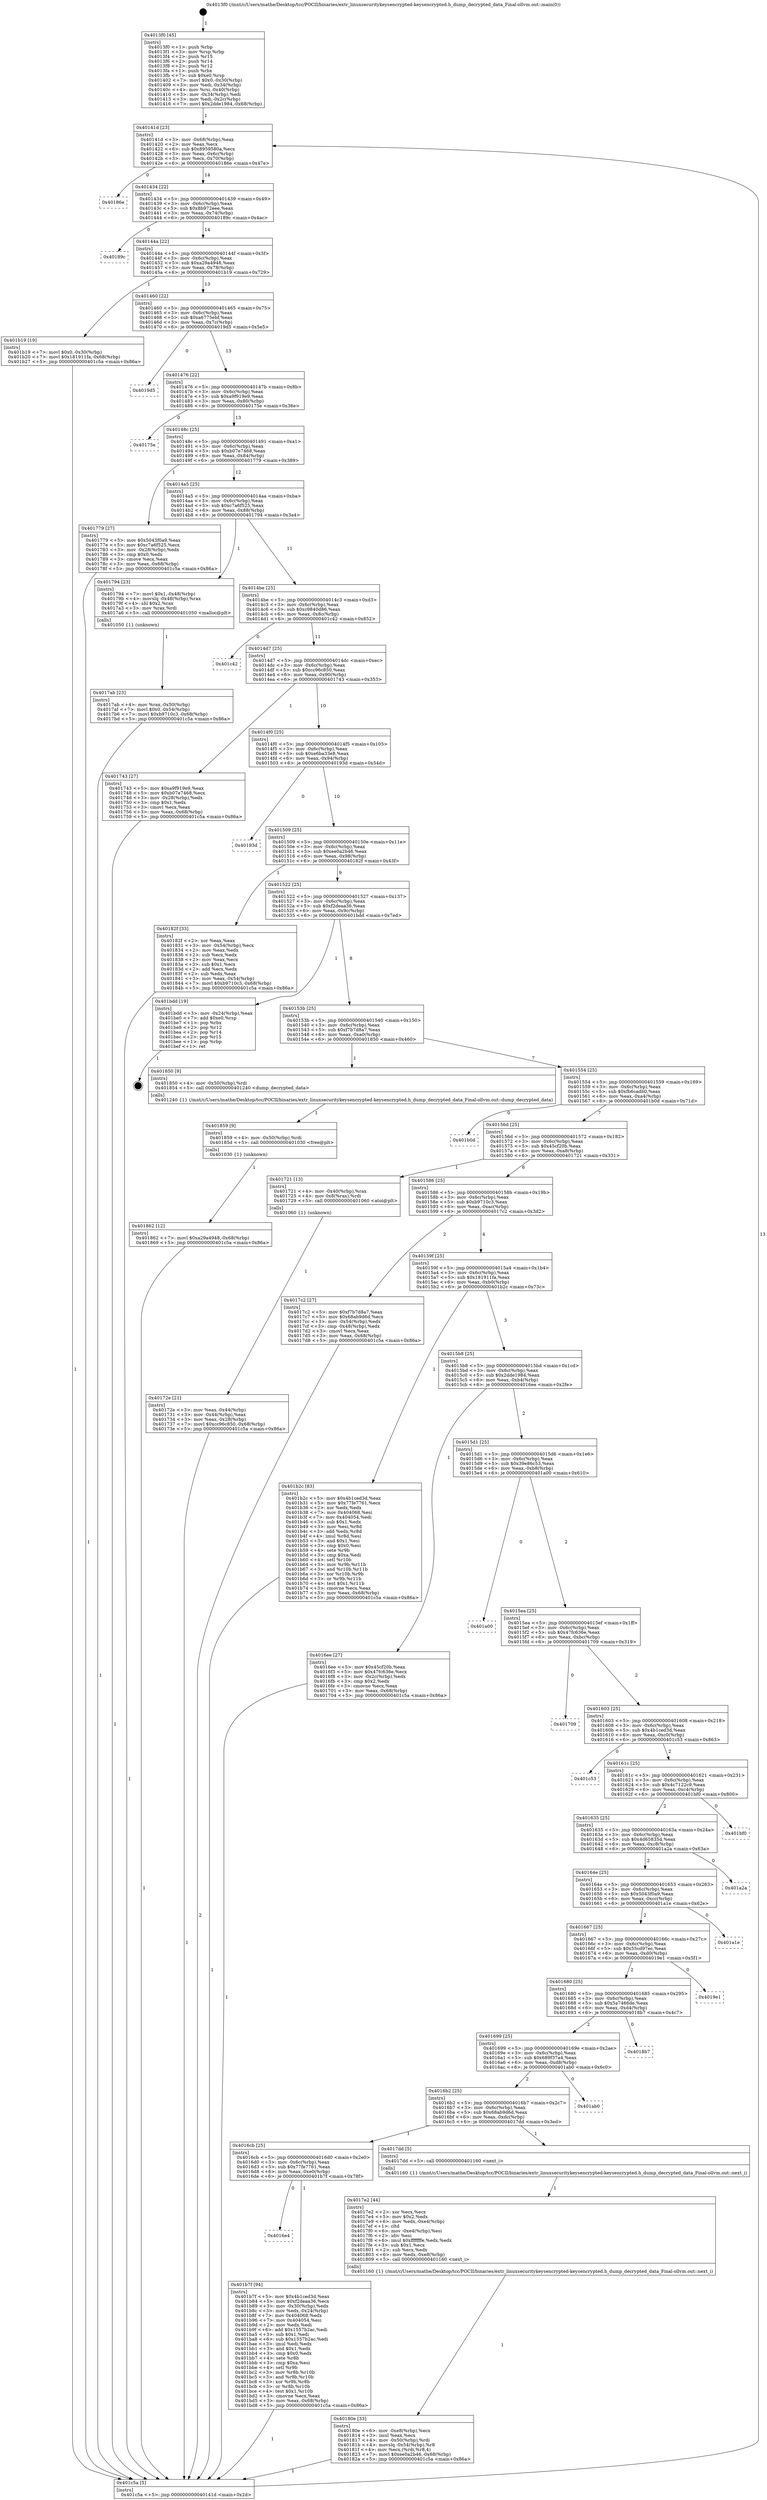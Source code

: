digraph "0x4013f0" {
  label = "0x4013f0 (/mnt/c/Users/mathe/Desktop/tcc/POCII/binaries/extr_linuxsecuritykeysencrypted-keysencrypted.h_dump_decrypted_data_Final-ollvm.out::main(0))"
  labelloc = "t"
  node[shape=record]

  Entry [label="",width=0.3,height=0.3,shape=circle,fillcolor=black,style=filled]
  "0x40141d" [label="{
     0x40141d [23]\l
     | [instrs]\l
     &nbsp;&nbsp;0x40141d \<+3\>: mov -0x68(%rbp),%eax\l
     &nbsp;&nbsp;0x401420 \<+2\>: mov %eax,%ecx\l
     &nbsp;&nbsp;0x401422 \<+6\>: sub $0x8959580a,%ecx\l
     &nbsp;&nbsp;0x401428 \<+3\>: mov %eax,-0x6c(%rbp)\l
     &nbsp;&nbsp;0x40142b \<+3\>: mov %ecx,-0x70(%rbp)\l
     &nbsp;&nbsp;0x40142e \<+6\>: je 000000000040186e \<main+0x47e\>\l
  }"]
  "0x40186e" [label="{
     0x40186e\l
  }", style=dashed]
  "0x401434" [label="{
     0x401434 [22]\l
     | [instrs]\l
     &nbsp;&nbsp;0x401434 \<+5\>: jmp 0000000000401439 \<main+0x49\>\l
     &nbsp;&nbsp;0x401439 \<+3\>: mov -0x6c(%rbp),%eax\l
     &nbsp;&nbsp;0x40143c \<+5\>: sub $0x8b972eee,%eax\l
     &nbsp;&nbsp;0x401441 \<+3\>: mov %eax,-0x74(%rbp)\l
     &nbsp;&nbsp;0x401444 \<+6\>: je 000000000040189c \<main+0x4ac\>\l
  }"]
  Exit [label="",width=0.3,height=0.3,shape=circle,fillcolor=black,style=filled,peripheries=2]
  "0x40189c" [label="{
     0x40189c\l
  }", style=dashed]
  "0x40144a" [label="{
     0x40144a [22]\l
     | [instrs]\l
     &nbsp;&nbsp;0x40144a \<+5\>: jmp 000000000040144f \<main+0x5f\>\l
     &nbsp;&nbsp;0x40144f \<+3\>: mov -0x6c(%rbp),%eax\l
     &nbsp;&nbsp;0x401452 \<+5\>: sub $0xa29a4948,%eax\l
     &nbsp;&nbsp;0x401457 \<+3\>: mov %eax,-0x78(%rbp)\l
     &nbsp;&nbsp;0x40145a \<+6\>: je 0000000000401b19 \<main+0x729\>\l
  }"]
  "0x4016e4" [label="{
     0x4016e4\l
  }", style=dashed]
  "0x401b19" [label="{
     0x401b19 [19]\l
     | [instrs]\l
     &nbsp;&nbsp;0x401b19 \<+7\>: movl $0x0,-0x30(%rbp)\l
     &nbsp;&nbsp;0x401b20 \<+7\>: movl $0x181911fa,-0x68(%rbp)\l
     &nbsp;&nbsp;0x401b27 \<+5\>: jmp 0000000000401c5a \<main+0x86a\>\l
  }"]
  "0x401460" [label="{
     0x401460 [22]\l
     | [instrs]\l
     &nbsp;&nbsp;0x401460 \<+5\>: jmp 0000000000401465 \<main+0x75\>\l
     &nbsp;&nbsp;0x401465 \<+3\>: mov -0x6c(%rbp),%eax\l
     &nbsp;&nbsp;0x401468 \<+5\>: sub $0xa6775ebf,%eax\l
     &nbsp;&nbsp;0x40146d \<+3\>: mov %eax,-0x7c(%rbp)\l
     &nbsp;&nbsp;0x401470 \<+6\>: je 00000000004019d5 \<main+0x5e5\>\l
  }"]
  "0x401b7f" [label="{
     0x401b7f [94]\l
     | [instrs]\l
     &nbsp;&nbsp;0x401b7f \<+5\>: mov $0x4b1ced3d,%eax\l
     &nbsp;&nbsp;0x401b84 \<+5\>: mov $0xf2deaa36,%ecx\l
     &nbsp;&nbsp;0x401b89 \<+3\>: mov -0x30(%rbp),%edx\l
     &nbsp;&nbsp;0x401b8c \<+3\>: mov %edx,-0x24(%rbp)\l
     &nbsp;&nbsp;0x401b8f \<+7\>: mov 0x404068,%edx\l
     &nbsp;&nbsp;0x401b96 \<+7\>: mov 0x404054,%esi\l
     &nbsp;&nbsp;0x401b9d \<+2\>: mov %edx,%edi\l
     &nbsp;&nbsp;0x401b9f \<+6\>: add $0x1557b2ac,%edi\l
     &nbsp;&nbsp;0x401ba5 \<+3\>: sub $0x1,%edi\l
     &nbsp;&nbsp;0x401ba8 \<+6\>: sub $0x1557b2ac,%edi\l
     &nbsp;&nbsp;0x401bae \<+3\>: imul %edi,%edx\l
     &nbsp;&nbsp;0x401bb1 \<+3\>: and $0x1,%edx\l
     &nbsp;&nbsp;0x401bb4 \<+3\>: cmp $0x0,%edx\l
     &nbsp;&nbsp;0x401bb7 \<+4\>: sete %r8b\l
     &nbsp;&nbsp;0x401bbb \<+3\>: cmp $0xa,%esi\l
     &nbsp;&nbsp;0x401bbe \<+4\>: setl %r9b\l
     &nbsp;&nbsp;0x401bc2 \<+3\>: mov %r8b,%r10b\l
     &nbsp;&nbsp;0x401bc5 \<+3\>: and %r9b,%r10b\l
     &nbsp;&nbsp;0x401bc8 \<+3\>: xor %r9b,%r8b\l
     &nbsp;&nbsp;0x401bcb \<+3\>: or %r8b,%r10b\l
     &nbsp;&nbsp;0x401bce \<+4\>: test $0x1,%r10b\l
     &nbsp;&nbsp;0x401bd2 \<+3\>: cmovne %ecx,%eax\l
     &nbsp;&nbsp;0x401bd5 \<+3\>: mov %eax,-0x68(%rbp)\l
     &nbsp;&nbsp;0x401bd8 \<+5\>: jmp 0000000000401c5a \<main+0x86a\>\l
  }"]
  "0x4019d5" [label="{
     0x4019d5\l
  }", style=dashed]
  "0x401476" [label="{
     0x401476 [22]\l
     | [instrs]\l
     &nbsp;&nbsp;0x401476 \<+5\>: jmp 000000000040147b \<main+0x8b\>\l
     &nbsp;&nbsp;0x40147b \<+3\>: mov -0x6c(%rbp),%eax\l
     &nbsp;&nbsp;0x40147e \<+5\>: sub $0xa9f919e9,%eax\l
     &nbsp;&nbsp;0x401483 \<+3\>: mov %eax,-0x80(%rbp)\l
     &nbsp;&nbsp;0x401486 \<+6\>: je 000000000040175e \<main+0x36e\>\l
  }"]
  "0x401862" [label="{
     0x401862 [12]\l
     | [instrs]\l
     &nbsp;&nbsp;0x401862 \<+7\>: movl $0xa29a4948,-0x68(%rbp)\l
     &nbsp;&nbsp;0x401869 \<+5\>: jmp 0000000000401c5a \<main+0x86a\>\l
  }"]
  "0x40175e" [label="{
     0x40175e\l
  }", style=dashed]
  "0x40148c" [label="{
     0x40148c [25]\l
     | [instrs]\l
     &nbsp;&nbsp;0x40148c \<+5\>: jmp 0000000000401491 \<main+0xa1\>\l
     &nbsp;&nbsp;0x401491 \<+3\>: mov -0x6c(%rbp),%eax\l
     &nbsp;&nbsp;0x401494 \<+5\>: sub $0xb07e7468,%eax\l
     &nbsp;&nbsp;0x401499 \<+6\>: mov %eax,-0x84(%rbp)\l
     &nbsp;&nbsp;0x40149f \<+6\>: je 0000000000401779 \<main+0x389\>\l
  }"]
  "0x401859" [label="{
     0x401859 [9]\l
     | [instrs]\l
     &nbsp;&nbsp;0x401859 \<+4\>: mov -0x50(%rbp),%rdi\l
     &nbsp;&nbsp;0x40185d \<+5\>: call 0000000000401030 \<free@plt\>\l
     | [calls]\l
     &nbsp;&nbsp;0x401030 \{1\} (unknown)\l
  }"]
  "0x401779" [label="{
     0x401779 [27]\l
     | [instrs]\l
     &nbsp;&nbsp;0x401779 \<+5\>: mov $0x5043f0a9,%eax\l
     &nbsp;&nbsp;0x40177e \<+5\>: mov $0xc7a6f525,%ecx\l
     &nbsp;&nbsp;0x401783 \<+3\>: mov -0x28(%rbp),%edx\l
     &nbsp;&nbsp;0x401786 \<+3\>: cmp $0x0,%edx\l
     &nbsp;&nbsp;0x401789 \<+3\>: cmove %ecx,%eax\l
     &nbsp;&nbsp;0x40178c \<+3\>: mov %eax,-0x68(%rbp)\l
     &nbsp;&nbsp;0x40178f \<+5\>: jmp 0000000000401c5a \<main+0x86a\>\l
  }"]
  "0x4014a5" [label="{
     0x4014a5 [25]\l
     | [instrs]\l
     &nbsp;&nbsp;0x4014a5 \<+5\>: jmp 00000000004014aa \<main+0xba\>\l
     &nbsp;&nbsp;0x4014aa \<+3\>: mov -0x6c(%rbp),%eax\l
     &nbsp;&nbsp;0x4014ad \<+5\>: sub $0xc7a6f525,%eax\l
     &nbsp;&nbsp;0x4014b2 \<+6\>: mov %eax,-0x88(%rbp)\l
     &nbsp;&nbsp;0x4014b8 \<+6\>: je 0000000000401794 \<main+0x3a4\>\l
  }"]
  "0x40180e" [label="{
     0x40180e [33]\l
     | [instrs]\l
     &nbsp;&nbsp;0x40180e \<+6\>: mov -0xe8(%rbp),%ecx\l
     &nbsp;&nbsp;0x401814 \<+3\>: imul %eax,%ecx\l
     &nbsp;&nbsp;0x401817 \<+4\>: mov -0x50(%rbp),%rdi\l
     &nbsp;&nbsp;0x40181b \<+4\>: movslq -0x54(%rbp),%r8\l
     &nbsp;&nbsp;0x40181f \<+4\>: mov %ecx,(%rdi,%r8,4)\l
     &nbsp;&nbsp;0x401823 \<+7\>: movl $0xee0a2b46,-0x68(%rbp)\l
     &nbsp;&nbsp;0x40182a \<+5\>: jmp 0000000000401c5a \<main+0x86a\>\l
  }"]
  "0x401794" [label="{
     0x401794 [23]\l
     | [instrs]\l
     &nbsp;&nbsp;0x401794 \<+7\>: movl $0x1,-0x48(%rbp)\l
     &nbsp;&nbsp;0x40179b \<+4\>: movslq -0x48(%rbp),%rax\l
     &nbsp;&nbsp;0x40179f \<+4\>: shl $0x2,%rax\l
     &nbsp;&nbsp;0x4017a3 \<+3\>: mov %rax,%rdi\l
     &nbsp;&nbsp;0x4017a6 \<+5\>: call 0000000000401050 \<malloc@plt\>\l
     | [calls]\l
     &nbsp;&nbsp;0x401050 \{1\} (unknown)\l
  }"]
  "0x4014be" [label="{
     0x4014be [25]\l
     | [instrs]\l
     &nbsp;&nbsp;0x4014be \<+5\>: jmp 00000000004014c3 \<main+0xd3\>\l
     &nbsp;&nbsp;0x4014c3 \<+3\>: mov -0x6c(%rbp),%eax\l
     &nbsp;&nbsp;0x4014c6 \<+5\>: sub $0xc9840d86,%eax\l
     &nbsp;&nbsp;0x4014cb \<+6\>: mov %eax,-0x8c(%rbp)\l
     &nbsp;&nbsp;0x4014d1 \<+6\>: je 0000000000401c42 \<main+0x852\>\l
  }"]
  "0x4017e2" [label="{
     0x4017e2 [44]\l
     | [instrs]\l
     &nbsp;&nbsp;0x4017e2 \<+2\>: xor %ecx,%ecx\l
     &nbsp;&nbsp;0x4017e4 \<+5\>: mov $0x2,%edx\l
     &nbsp;&nbsp;0x4017e9 \<+6\>: mov %edx,-0xe4(%rbp)\l
     &nbsp;&nbsp;0x4017ef \<+1\>: cltd\l
     &nbsp;&nbsp;0x4017f0 \<+6\>: mov -0xe4(%rbp),%esi\l
     &nbsp;&nbsp;0x4017f6 \<+2\>: idiv %esi\l
     &nbsp;&nbsp;0x4017f8 \<+6\>: imul $0xfffffffe,%edx,%edx\l
     &nbsp;&nbsp;0x4017fe \<+3\>: sub $0x1,%ecx\l
     &nbsp;&nbsp;0x401801 \<+2\>: sub %ecx,%edx\l
     &nbsp;&nbsp;0x401803 \<+6\>: mov %edx,-0xe8(%rbp)\l
     &nbsp;&nbsp;0x401809 \<+5\>: call 0000000000401160 \<next_i\>\l
     | [calls]\l
     &nbsp;&nbsp;0x401160 \{1\} (/mnt/c/Users/mathe/Desktop/tcc/POCII/binaries/extr_linuxsecuritykeysencrypted-keysencrypted.h_dump_decrypted_data_Final-ollvm.out::next_i)\l
  }"]
  "0x401c42" [label="{
     0x401c42\l
  }", style=dashed]
  "0x4014d7" [label="{
     0x4014d7 [25]\l
     | [instrs]\l
     &nbsp;&nbsp;0x4014d7 \<+5\>: jmp 00000000004014dc \<main+0xec\>\l
     &nbsp;&nbsp;0x4014dc \<+3\>: mov -0x6c(%rbp),%eax\l
     &nbsp;&nbsp;0x4014df \<+5\>: sub $0xcc96c850,%eax\l
     &nbsp;&nbsp;0x4014e4 \<+6\>: mov %eax,-0x90(%rbp)\l
     &nbsp;&nbsp;0x4014ea \<+6\>: je 0000000000401743 \<main+0x353\>\l
  }"]
  "0x4016cb" [label="{
     0x4016cb [25]\l
     | [instrs]\l
     &nbsp;&nbsp;0x4016cb \<+5\>: jmp 00000000004016d0 \<main+0x2e0\>\l
     &nbsp;&nbsp;0x4016d0 \<+3\>: mov -0x6c(%rbp),%eax\l
     &nbsp;&nbsp;0x4016d3 \<+5\>: sub $0x77fe7761,%eax\l
     &nbsp;&nbsp;0x4016d8 \<+6\>: mov %eax,-0xe0(%rbp)\l
     &nbsp;&nbsp;0x4016de \<+6\>: je 0000000000401b7f \<main+0x78f\>\l
  }"]
  "0x401743" [label="{
     0x401743 [27]\l
     | [instrs]\l
     &nbsp;&nbsp;0x401743 \<+5\>: mov $0xa9f919e9,%eax\l
     &nbsp;&nbsp;0x401748 \<+5\>: mov $0xb07e7468,%ecx\l
     &nbsp;&nbsp;0x40174d \<+3\>: mov -0x28(%rbp),%edx\l
     &nbsp;&nbsp;0x401750 \<+3\>: cmp $0x1,%edx\l
     &nbsp;&nbsp;0x401753 \<+3\>: cmovl %ecx,%eax\l
     &nbsp;&nbsp;0x401756 \<+3\>: mov %eax,-0x68(%rbp)\l
     &nbsp;&nbsp;0x401759 \<+5\>: jmp 0000000000401c5a \<main+0x86a\>\l
  }"]
  "0x4014f0" [label="{
     0x4014f0 [25]\l
     | [instrs]\l
     &nbsp;&nbsp;0x4014f0 \<+5\>: jmp 00000000004014f5 \<main+0x105\>\l
     &nbsp;&nbsp;0x4014f5 \<+3\>: mov -0x6c(%rbp),%eax\l
     &nbsp;&nbsp;0x4014f8 \<+5\>: sub $0xe6ba33e8,%eax\l
     &nbsp;&nbsp;0x4014fd \<+6\>: mov %eax,-0x94(%rbp)\l
     &nbsp;&nbsp;0x401503 \<+6\>: je 000000000040193d \<main+0x54d\>\l
  }"]
  "0x4017dd" [label="{
     0x4017dd [5]\l
     | [instrs]\l
     &nbsp;&nbsp;0x4017dd \<+5\>: call 0000000000401160 \<next_i\>\l
     | [calls]\l
     &nbsp;&nbsp;0x401160 \{1\} (/mnt/c/Users/mathe/Desktop/tcc/POCII/binaries/extr_linuxsecuritykeysencrypted-keysencrypted.h_dump_decrypted_data_Final-ollvm.out::next_i)\l
  }"]
  "0x40193d" [label="{
     0x40193d\l
  }", style=dashed]
  "0x401509" [label="{
     0x401509 [25]\l
     | [instrs]\l
     &nbsp;&nbsp;0x401509 \<+5\>: jmp 000000000040150e \<main+0x11e\>\l
     &nbsp;&nbsp;0x40150e \<+3\>: mov -0x6c(%rbp),%eax\l
     &nbsp;&nbsp;0x401511 \<+5\>: sub $0xee0a2b46,%eax\l
     &nbsp;&nbsp;0x401516 \<+6\>: mov %eax,-0x98(%rbp)\l
     &nbsp;&nbsp;0x40151c \<+6\>: je 000000000040182f \<main+0x43f\>\l
  }"]
  "0x4016b2" [label="{
     0x4016b2 [25]\l
     | [instrs]\l
     &nbsp;&nbsp;0x4016b2 \<+5\>: jmp 00000000004016b7 \<main+0x2c7\>\l
     &nbsp;&nbsp;0x4016b7 \<+3\>: mov -0x6c(%rbp),%eax\l
     &nbsp;&nbsp;0x4016ba \<+5\>: sub $0x68ab9d6d,%eax\l
     &nbsp;&nbsp;0x4016bf \<+6\>: mov %eax,-0xdc(%rbp)\l
     &nbsp;&nbsp;0x4016c5 \<+6\>: je 00000000004017dd \<main+0x3ed\>\l
  }"]
  "0x40182f" [label="{
     0x40182f [33]\l
     | [instrs]\l
     &nbsp;&nbsp;0x40182f \<+2\>: xor %eax,%eax\l
     &nbsp;&nbsp;0x401831 \<+3\>: mov -0x54(%rbp),%ecx\l
     &nbsp;&nbsp;0x401834 \<+2\>: mov %eax,%edx\l
     &nbsp;&nbsp;0x401836 \<+2\>: sub %ecx,%edx\l
     &nbsp;&nbsp;0x401838 \<+2\>: mov %eax,%ecx\l
     &nbsp;&nbsp;0x40183a \<+3\>: sub $0x1,%ecx\l
     &nbsp;&nbsp;0x40183d \<+2\>: add %ecx,%edx\l
     &nbsp;&nbsp;0x40183f \<+2\>: sub %edx,%eax\l
     &nbsp;&nbsp;0x401841 \<+3\>: mov %eax,-0x54(%rbp)\l
     &nbsp;&nbsp;0x401844 \<+7\>: movl $0xb9710c3,-0x68(%rbp)\l
     &nbsp;&nbsp;0x40184b \<+5\>: jmp 0000000000401c5a \<main+0x86a\>\l
  }"]
  "0x401522" [label="{
     0x401522 [25]\l
     | [instrs]\l
     &nbsp;&nbsp;0x401522 \<+5\>: jmp 0000000000401527 \<main+0x137\>\l
     &nbsp;&nbsp;0x401527 \<+3\>: mov -0x6c(%rbp),%eax\l
     &nbsp;&nbsp;0x40152a \<+5\>: sub $0xf2deaa36,%eax\l
     &nbsp;&nbsp;0x40152f \<+6\>: mov %eax,-0x9c(%rbp)\l
     &nbsp;&nbsp;0x401535 \<+6\>: je 0000000000401bdd \<main+0x7ed\>\l
  }"]
  "0x401ab0" [label="{
     0x401ab0\l
  }", style=dashed]
  "0x401bdd" [label="{
     0x401bdd [19]\l
     | [instrs]\l
     &nbsp;&nbsp;0x401bdd \<+3\>: mov -0x24(%rbp),%eax\l
     &nbsp;&nbsp;0x401be0 \<+7\>: add $0xe0,%rsp\l
     &nbsp;&nbsp;0x401be7 \<+1\>: pop %rbx\l
     &nbsp;&nbsp;0x401be8 \<+2\>: pop %r12\l
     &nbsp;&nbsp;0x401bea \<+2\>: pop %r14\l
     &nbsp;&nbsp;0x401bec \<+2\>: pop %r15\l
     &nbsp;&nbsp;0x401bee \<+1\>: pop %rbp\l
     &nbsp;&nbsp;0x401bef \<+1\>: ret\l
  }"]
  "0x40153b" [label="{
     0x40153b [25]\l
     | [instrs]\l
     &nbsp;&nbsp;0x40153b \<+5\>: jmp 0000000000401540 \<main+0x150\>\l
     &nbsp;&nbsp;0x401540 \<+3\>: mov -0x6c(%rbp),%eax\l
     &nbsp;&nbsp;0x401543 \<+5\>: sub $0xf7b7d8a7,%eax\l
     &nbsp;&nbsp;0x401548 \<+6\>: mov %eax,-0xa0(%rbp)\l
     &nbsp;&nbsp;0x40154e \<+6\>: je 0000000000401850 \<main+0x460\>\l
  }"]
  "0x401699" [label="{
     0x401699 [25]\l
     | [instrs]\l
     &nbsp;&nbsp;0x401699 \<+5\>: jmp 000000000040169e \<main+0x2ae\>\l
     &nbsp;&nbsp;0x40169e \<+3\>: mov -0x6c(%rbp),%eax\l
     &nbsp;&nbsp;0x4016a1 \<+5\>: sub $0x689f37a4,%eax\l
     &nbsp;&nbsp;0x4016a6 \<+6\>: mov %eax,-0xd8(%rbp)\l
     &nbsp;&nbsp;0x4016ac \<+6\>: je 0000000000401ab0 \<main+0x6c0\>\l
  }"]
  "0x401850" [label="{
     0x401850 [9]\l
     | [instrs]\l
     &nbsp;&nbsp;0x401850 \<+4\>: mov -0x50(%rbp),%rdi\l
     &nbsp;&nbsp;0x401854 \<+5\>: call 0000000000401240 \<dump_decrypted_data\>\l
     | [calls]\l
     &nbsp;&nbsp;0x401240 \{1\} (/mnt/c/Users/mathe/Desktop/tcc/POCII/binaries/extr_linuxsecuritykeysencrypted-keysencrypted.h_dump_decrypted_data_Final-ollvm.out::dump_decrypted_data)\l
  }"]
  "0x401554" [label="{
     0x401554 [25]\l
     | [instrs]\l
     &nbsp;&nbsp;0x401554 \<+5\>: jmp 0000000000401559 \<main+0x169\>\l
     &nbsp;&nbsp;0x401559 \<+3\>: mov -0x6c(%rbp),%eax\l
     &nbsp;&nbsp;0x40155c \<+5\>: sub $0xfb6cadb0,%eax\l
     &nbsp;&nbsp;0x401561 \<+6\>: mov %eax,-0xa4(%rbp)\l
     &nbsp;&nbsp;0x401567 \<+6\>: je 0000000000401b0d \<main+0x71d\>\l
  }"]
  "0x4018b7" [label="{
     0x4018b7\l
  }", style=dashed]
  "0x401b0d" [label="{
     0x401b0d\l
  }", style=dashed]
  "0x40156d" [label="{
     0x40156d [25]\l
     | [instrs]\l
     &nbsp;&nbsp;0x40156d \<+5\>: jmp 0000000000401572 \<main+0x182\>\l
     &nbsp;&nbsp;0x401572 \<+3\>: mov -0x6c(%rbp),%eax\l
     &nbsp;&nbsp;0x401575 \<+5\>: sub $0x45cf20b,%eax\l
     &nbsp;&nbsp;0x40157a \<+6\>: mov %eax,-0xa8(%rbp)\l
     &nbsp;&nbsp;0x401580 \<+6\>: je 0000000000401721 \<main+0x331\>\l
  }"]
  "0x401680" [label="{
     0x401680 [25]\l
     | [instrs]\l
     &nbsp;&nbsp;0x401680 \<+5\>: jmp 0000000000401685 \<main+0x295\>\l
     &nbsp;&nbsp;0x401685 \<+3\>: mov -0x6c(%rbp),%eax\l
     &nbsp;&nbsp;0x401688 \<+5\>: sub $0x5a7466de,%eax\l
     &nbsp;&nbsp;0x40168d \<+6\>: mov %eax,-0xd4(%rbp)\l
     &nbsp;&nbsp;0x401693 \<+6\>: je 00000000004018b7 \<main+0x4c7\>\l
  }"]
  "0x401721" [label="{
     0x401721 [13]\l
     | [instrs]\l
     &nbsp;&nbsp;0x401721 \<+4\>: mov -0x40(%rbp),%rax\l
     &nbsp;&nbsp;0x401725 \<+4\>: mov 0x8(%rax),%rdi\l
     &nbsp;&nbsp;0x401729 \<+5\>: call 0000000000401060 \<atoi@plt\>\l
     | [calls]\l
     &nbsp;&nbsp;0x401060 \{1\} (unknown)\l
  }"]
  "0x401586" [label="{
     0x401586 [25]\l
     | [instrs]\l
     &nbsp;&nbsp;0x401586 \<+5\>: jmp 000000000040158b \<main+0x19b\>\l
     &nbsp;&nbsp;0x40158b \<+3\>: mov -0x6c(%rbp),%eax\l
     &nbsp;&nbsp;0x40158e \<+5\>: sub $0xb9710c3,%eax\l
     &nbsp;&nbsp;0x401593 \<+6\>: mov %eax,-0xac(%rbp)\l
     &nbsp;&nbsp;0x401599 \<+6\>: je 00000000004017c2 \<main+0x3d2\>\l
  }"]
  "0x4019e1" [label="{
     0x4019e1\l
  }", style=dashed]
  "0x4017c2" [label="{
     0x4017c2 [27]\l
     | [instrs]\l
     &nbsp;&nbsp;0x4017c2 \<+5\>: mov $0xf7b7d8a7,%eax\l
     &nbsp;&nbsp;0x4017c7 \<+5\>: mov $0x68ab9d6d,%ecx\l
     &nbsp;&nbsp;0x4017cc \<+3\>: mov -0x54(%rbp),%edx\l
     &nbsp;&nbsp;0x4017cf \<+3\>: cmp -0x48(%rbp),%edx\l
     &nbsp;&nbsp;0x4017d2 \<+3\>: cmovl %ecx,%eax\l
     &nbsp;&nbsp;0x4017d5 \<+3\>: mov %eax,-0x68(%rbp)\l
     &nbsp;&nbsp;0x4017d8 \<+5\>: jmp 0000000000401c5a \<main+0x86a\>\l
  }"]
  "0x40159f" [label="{
     0x40159f [25]\l
     | [instrs]\l
     &nbsp;&nbsp;0x40159f \<+5\>: jmp 00000000004015a4 \<main+0x1b4\>\l
     &nbsp;&nbsp;0x4015a4 \<+3\>: mov -0x6c(%rbp),%eax\l
     &nbsp;&nbsp;0x4015a7 \<+5\>: sub $0x181911fa,%eax\l
     &nbsp;&nbsp;0x4015ac \<+6\>: mov %eax,-0xb0(%rbp)\l
     &nbsp;&nbsp;0x4015b2 \<+6\>: je 0000000000401b2c \<main+0x73c\>\l
  }"]
  "0x401667" [label="{
     0x401667 [25]\l
     | [instrs]\l
     &nbsp;&nbsp;0x401667 \<+5\>: jmp 000000000040166c \<main+0x27c\>\l
     &nbsp;&nbsp;0x40166c \<+3\>: mov -0x6c(%rbp),%eax\l
     &nbsp;&nbsp;0x40166f \<+5\>: sub $0x55cd97ec,%eax\l
     &nbsp;&nbsp;0x401674 \<+6\>: mov %eax,-0xd0(%rbp)\l
     &nbsp;&nbsp;0x40167a \<+6\>: je 00000000004019e1 \<main+0x5f1\>\l
  }"]
  "0x401b2c" [label="{
     0x401b2c [83]\l
     | [instrs]\l
     &nbsp;&nbsp;0x401b2c \<+5\>: mov $0x4b1ced3d,%eax\l
     &nbsp;&nbsp;0x401b31 \<+5\>: mov $0x77fe7761,%ecx\l
     &nbsp;&nbsp;0x401b36 \<+2\>: xor %edx,%edx\l
     &nbsp;&nbsp;0x401b38 \<+7\>: mov 0x404068,%esi\l
     &nbsp;&nbsp;0x401b3f \<+7\>: mov 0x404054,%edi\l
     &nbsp;&nbsp;0x401b46 \<+3\>: sub $0x1,%edx\l
     &nbsp;&nbsp;0x401b49 \<+3\>: mov %esi,%r8d\l
     &nbsp;&nbsp;0x401b4c \<+3\>: add %edx,%r8d\l
     &nbsp;&nbsp;0x401b4f \<+4\>: imul %r8d,%esi\l
     &nbsp;&nbsp;0x401b53 \<+3\>: and $0x1,%esi\l
     &nbsp;&nbsp;0x401b56 \<+3\>: cmp $0x0,%esi\l
     &nbsp;&nbsp;0x401b59 \<+4\>: sete %r9b\l
     &nbsp;&nbsp;0x401b5d \<+3\>: cmp $0xa,%edi\l
     &nbsp;&nbsp;0x401b60 \<+4\>: setl %r10b\l
     &nbsp;&nbsp;0x401b64 \<+3\>: mov %r9b,%r11b\l
     &nbsp;&nbsp;0x401b67 \<+3\>: and %r10b,%r11b\l
     &nbsp;&nbsp;0x401b6a \<+3\>: xor %r10b,%r9b\l
     &nbsp;&nbsp;0x401b6d \<+3\>: or %r9b,%r11b\l
     &nbsp;&nbsp;0x401b70 \<+4\>: test $0x1,%r11b\l
     &nbsp;&nbsp;0x401b74 \<+3\>: cmovne %ecx,%eax\l
     &nbsp;&nbsp;0x401b77 \<+3\>: mov %eax,-0x68(%rbp)\l
     &nbsp;&nbsp;0x401b7a \<+5\>: jmp 0000000000401c5a \<main+0x86a\>\l
  }"]
  "0x4015b8" [label="{
     0x4015b8 [25]\l
     | [instrs]\l
     &nbsp;&nbsp;0x4015b8 \<+5\>: jmp 00000000004015bd \<main+0x1cd\>\l
     &nbsp;&nbsp;0x4015bd \<+3\>: mov -0x6c(%rbp),%eax\l
     &nbsp;&nbsp;0x4015c0 \<+5\>: sub $0x2dde1984,%eax\l
     &nbsp;&nbsp;0x4015c5 \<+6\>: mov %eax,-0xb4(%rbp)\l
     &nbsp;&nbsp;0x4015cb \<+6\>: je 00000000004016ee \<main+0x2fe\>\l
  }"]
  "0x401a1e" [label="{
     0x401a1e\l
  }", style=dashed]
  "0x4016ee" [label="{
     0x4016ee [27]\l
     | [instrs]\l
     &nbsp;&nbsp;0x4016ee \<+5\>: mov $0x45cf20b,%eax\l
     &nbsp;&nbsp;0x4016f3 \<+5\>: mov $0x47fc636e,%ecx\l
     &nbsp;&nbsp;0x4016f8 \<+3\>: mov -0x2c(%rbp),%edx\l
     &nbsp;&nbsp;0x4016fb \<+3\>: cmp $0x2,%edx\l
     &nbsp;&nbsp;0x4016fe \<+3\>: cmovne %ecx,%eax\l
     &nbsp;&nbsp;0x401701 \<+3\>: mov %eax,-0x68(%rbp)\l
     &nbsp;&nbsp;0x401704 \<+5\>: jmp 0000000000401c5a \<main+0x86a\>\l
  }"]
  "0x4015d1" [label="{
     0x4015d1 [25]\l
     | [instrs]\l
     &nbsp;&nbsp;0x4015d1 \<+5\>: jmp 00000000004015d6 \<main+0x1e6\>\l
     &nbsp;&nbsp;0x4015d6 \<+3\>: mov -0x6c(%rbp),%eax\l
     &nbsp;&nbsp;0x4015d9 \<+5\>: sub $0x39e86c53,%eax\l
     &nbsp;&nbsp;0x4015de \<+6\>: mov %eax,-0xb8(%rbp)\l
     &nbsp;&nbsp;0x4015e4 \<+6\>: je 0000000000401a00 \<main+0x610\>\l
  }"]
  "0x401c5a" [label="{
     0x401c5a [5]\l
     | [instrs]\l
     &nbsp;&nbsp;0x401c5a \<+5\>: jmp 000000000040141d \<main+0x2d\>\l
  }"]
  "0x4013f0" [label="{
     0x4013f0 [45]\l
     | [instrs]\l
     &nbsp;&nbsp;0x4013f0 \<+1\>: push %rbp\l
     &nbsp;&nbsp;0x4013f1 \<+3\>: mov %rsp,%rbp\l
     &nbsp;&nbsp;0x4013f4 \<+2\>: push %r15\l
     &nbsp;&nbsp;0x4013f6 \<+2\>: push %r14\l
     &nbsp;&nbsp;0x4013f8 \<+2\>: push %r12\l
     &nbsp;&nbsp;0x4013fa \<+1\>: push %rbx\l
     &nbsp;&nbsp;0x4013fb \<+7\>: sub $0xe0,%rsp\l
     &nbsp;&nbsp;0x401402 \<+7\>: movl $0x0,-0x30(%rbp)\l
     &nbsp;&nbsp;0x401409 \<+3\>: mov %edi,-0x34(%rbp)\l
     &nbsp;&nbsp;0x40140c \<+4\>: mov %rsi,-0x40(%rbp)\l
     &nbsp;&nbsp;0x401410 \<+3\>: mov -0x34(%rbp),%edi\l
     &nbsp;&nbsp;0x401413 \<+3\>: mov %edi,-0x2c(%rbp)\l
     &nbsp;&nbsp;0x401416 \<+7\>: movl $0x2dde1984,-0x68(%rbp)\l
  }"]
  "0x40172e" [label="{
     0x40172e [21]\l
     | [instrs]\l
     &nbsp;&nbsp;0x40172e \<+3\>: mov %eax,-0x44(%rbp)\l
     &nbsp;&nbsp;0x401731 \<+3\>: mov -0x44(%rbp),%eax\l
     &nbsp;&nbsp;0x401734 \<+3\>: mov %eax,-0x28(%rbp)\l
     &nbsp;&nbsp;0x401737 \<+7\>: movl $0xcc96c850,-0x68(%rbp)\l
     &nbsp;&nbsp;0x40173e \<+5\>: jmp 0000000000401c5a \<main+0x86a\>\l
  }"]
  "0x4017ab" [label="{
     0x4017ab [23]\l
     | [instrs]\l
     &nbsp;&nbsp;0x4017ab \<+4\>: mov %rax,-0x50(%rbp)\l
     &nbsp;&nbsp;0x4017af \<+7\>: movl $0x0,-0x54(%rbp)\l
     &nbsp;&nbsp;0x4017b6 \<+7\>: movl $0xb9710c3,-0x68(%rbp)\l
     &nbsp;&nbsp;0x4017bd \<+5\>: jmp 0000000000401c5a \<main+0x86a\>\l
  }"]
  "0x40164e" [label="{
     0x40164e [25]\l
     | [instrs]\l
     &nbsp;&nbsp;0x40164e \<+5\>: jmp 0000000000401653 \<main+0x263\>\l
     &nbsp;&nbsp;0x401653 \<+3\>: mov -0x6c(%rbp),%eax\l
     &nbsp;&nbsp;0x401656 \<+5\>: sub $0x5043f0a9,%eax\l
     &nbsp;&nbsp;0x40165b \<+6\>: mov %eax,-0xcc(%rbp)\l
     &nbsp;&nbsp;0x401661 \<+6\>: je 0000000000401a1e \<main+0x62e\>\l
  }"]
  "0x401a00" [label="{
     0x401a00\l
  }", style=dashed]
  "0x4015ea" [label="{
     0x4015ea [25]\l
     | [instrs]\l
     &nbsp;&nbsp;0x4015ea \<+5\>: jmp 00000000004015ef \<main+0x1ff\>\l
     &nbsp;&nbsp;0x4015ef \<+3\>: mov -0x6c(%rbp),%eax\l
     &nbsp;&nbsp;0x4015f2 \<+5\>: sub $0x47fc636e,%eax\l
     &nbsp;&nbsp;0x4015f7 \<+6\>: mov %eax,-0xbc(%rbp)\l
     &nbsp;&nbsp;0x4015fd \<+6\>: je 0000000000401709 \<main+0x319\>\l
  }"]
  "0x401a2a" [label="{
     0x401a2a\l
  }", style=dashed]
  "0x401709" [label="{
     0x401709\l
  }", style=dashed]
  "0x401603" [label="{
     0x401603 [25]\l
     | [instrs]\l
     &nbsp;&nbsp;0x401603 \<+5\>: jmp 0000000000401608 \<main+0x218\>\l
     &nbsp;&nbsp;0x401608 \<+3\>: mov -0x6c(%rbp),%eax\l
     &nbsp;&nbsp;0x40160b \<+5\>: sub $0x4b1ced3d,%eax\l
     &nbsp;&nbsp;0x401610 \<+6\>: mov %eax,-0xc0(%rbp)\l
     &nbsp;&nbsp;0x401616 \<+6\>: je 0000000000401c53 \<main+0x863\>\l
  }"]
  "0x401635" [label="{
     0x401635 [25]\l
     | [instrs]\l
     &nbsp;&nbsp;0x401635 \<+5\>: jmp 000000000040163a \<main+0x24a\>\l
     &nbsp;&nbsp;0x40163a \<+3\>: mov -0x6c(%rbp),%eax\l
     &nbsp;&nbsp;0x40163d \<+5\>: sub $0x4d65835d,%eax\l
     &nbsp;&nbsp;0x401642 \<+6\>: mov %eax,-0xc8(%rbp)\l
     &nbsp;&nbsp;0x401648 \<+6\>: je 0000000000401a2a \<main+0x63a\>\l
  }"]
  "0x401c53" [label="{
     0x401c53\l
  }", style=dashed]
  "0x40161c" [label="{
     0x40161c [25]\l
     | [instrs]\l
     &nbsp;&nbsp;0x40161c \<+5\>: jmp 0000000000401621 \<main+0x231\>\l
     &nbsp;&nbsp;0x401621 \<+3\>: mov -0x6c(%rbp),%eax\l
     &nbsp;&nbsp;0x401624 \<+5\>: sub $0x4c7122c9,%eax\l
     &nbsp;&nbsp;0x401629 \<+6\>: mov %eax,-0xc4(%rbp)\l
     &nbsp;&nbsp;0x40162f \<+6\>: je 0000000000401bf0 \<main+0x800\>\l
  }"]
  "0x401bf0" [label="{
     0x401bf0\l
  }", style=dashed]
  Entry -> "0x4013f0" [label=" 1"]
  "0x40141d" -> "0x40186e" [label=" 0"]
  "0x40141d" -> "0x401434" [label=" 14"]
  "0x401bdd" -> Exit [label=" 1"]
  "0x401434" -> "0x40189c" [label=" 0"]
  "0x401434" -> "0x40144a" [label=" 14"]
  "0x401b7f" -> "0x401c5a" [label=" 1"]
  "0x40144a" -> "0x401b19" [label=" 1"]
  "0x40144a" -> "0x401460" [label=" 13"]
  "0x4016cb" -> "0x4016e4" [label=" 0"]
  "0x401460" -> "0x4019d5" [label=" 0"]
  "0x401460" -> "0x401476" [label=" 13"]
  "0x4016cb" -> "0x401b7f" [label=" 1"]
  "0x401476" -> "0x40175e" [label=" 0"]
  "0x401476" -> "0x40148c" [label=" 13"]
  "0x401b2c" -> "0x401c5a" [label=" 1"]
  "0x40148c" -> "0x401779" [label=" 1"]
  "0x40148c" -> "0x4014a5" [label=" 12"]
  "0x401b19" -> "0x401c5a" [label=" 1"]
  "0x4014a5" -> "0x401794" [label=" 1"]
  "0x4014a5" -> "0x4014be" [label=" 11"]
  "0x401862" -> "0x401c5a" [label=" 1"]
  "0x4014be" -> "0x401c42" [label=" 0"]
  "0x4014be" -> "0x4014d7" [label=" 11"]
  "0x401859" -> "0x401862" [label=" 1"]
  "0x4014d7" -> "0x401743" [label=" 1"]
  "0x4014d7" -> "0x4014f0" [label=" 10"]
  "0x401850" -> "0x401859" [label=" 1"]
  "0x4014f0" -> "0x40193d" [label=" 0"]
  "0x4014f0" -> "0x401509" [label=" 10"]
  "0x40182f" -> "0x401c5a" [label=" 1"]
  "0x401509" -> "0x40182f" [label=" 1"]
  "0x401509" -> "0x401522" [label=" 9"]
  "0x4017e2" -> "0x40180e" [label=" 1"]
  "0x401522" -> "0x401bdd" [label=" 1"]
  "0x401522" -> "0x40153b" [label=" 8"]
  "0x4017dd" -> "0x4017e2" [label=" 1"]
  "0x40153b" -> "0x401850" [label=" 1"]
  "0x40153b" -> "0x401554" [label=" 7"]
  "0x4016b2" -> "0x4017dd" [label=" 1"]
  "0x401554" -> "0x401b0d" [label=" 0"]
  "0x401554" -> "0x40156d" [label=" 7"]
  "0x40180e" -> "0x401c5a" [label=" 1"]
  "0x40156d" -> "0x401721" [label=" 1"]
  "0x40156d" -> "0x401586" [label=" 6"]
  "0x401699" -> "0x401ab0" [label=" 0"]
  "0x401586" -> "0x4017c2" [label=" 2"]
  "0x401586" -> "0x40159f" [label=" 4"]
  "0x4016b2" -> "0x4016cb" [label=" 1"]
  "0x40159f" -> "0x401b2c" [label=" 1"]
  "0x40159f" -> "0x4015b8" [label=" 3"]
  "0x401680" -> "0x4018b7" [label=" 0"]
  "0x4015b8" -> "0x4016ee" [label=" 1"]
  "0x4015b8" -> "0x4015d1" [label=" 2"]
  "0x4016ee" -> "0x401c5a" [label=" 1"]
  "0x4013f0" -> "0x40141d" [label=" 1"]
  "0x401c5a" -> "0x40141d" [label=" 13"]
  "0x401721" -> "0x40172e" [label=" 1"]
  "0x40172e" -> "0x401c5a" [label=" 1"]
  "0x401743" -> "0x401c5a" [label=" 1"]
  "0x401779" -> "0x401c5a" [label=" 1"]
  "0x401794" -> "0x4017ab" [label=" 1"]
  "0x4017ab" -> "0x401c5a" [label=" 1"]
  "0x4017c2" -> "0x401c5a" [label=" 2"]
  "0x401699" -> "0x4016b2" [label=" 2"]
  "0x4015d1" -> "0x401a00" [label=" 0"]
  "0x4015d1" -> "0x4015ea" [label=" 2"]
  "0x401667" -> "0x4019e1" [label=" 0"]
  "0x4015ea" -> "0x401709" [label=" 0"]
  "0x4015ea" -> "0x401603" [label=" 2"]
  "0x401680" -> "0x401699" [label=" 2"]
  "0x401603" -> "0x401c53" [label=" 0"]
  "0x401603" -> "0x40161c" [label=" 2"]
  "0x40164e" -> "0x401a1e" [label=" 0"]
  "0x40161c" -> "0x401bf0" [label=" 0"]
  "0x40161c" -> "0x401635" [label=" 2"]
  "0x40164e" -> "0x401667" [label=" 2"]
  "0x401635" -> "0x401a2a" [label=" 0"]
  "0x401635" -> "0x40164e" [label=" 2"]
  "0x401667" -> "0x401680" [label=" 2"]
}
